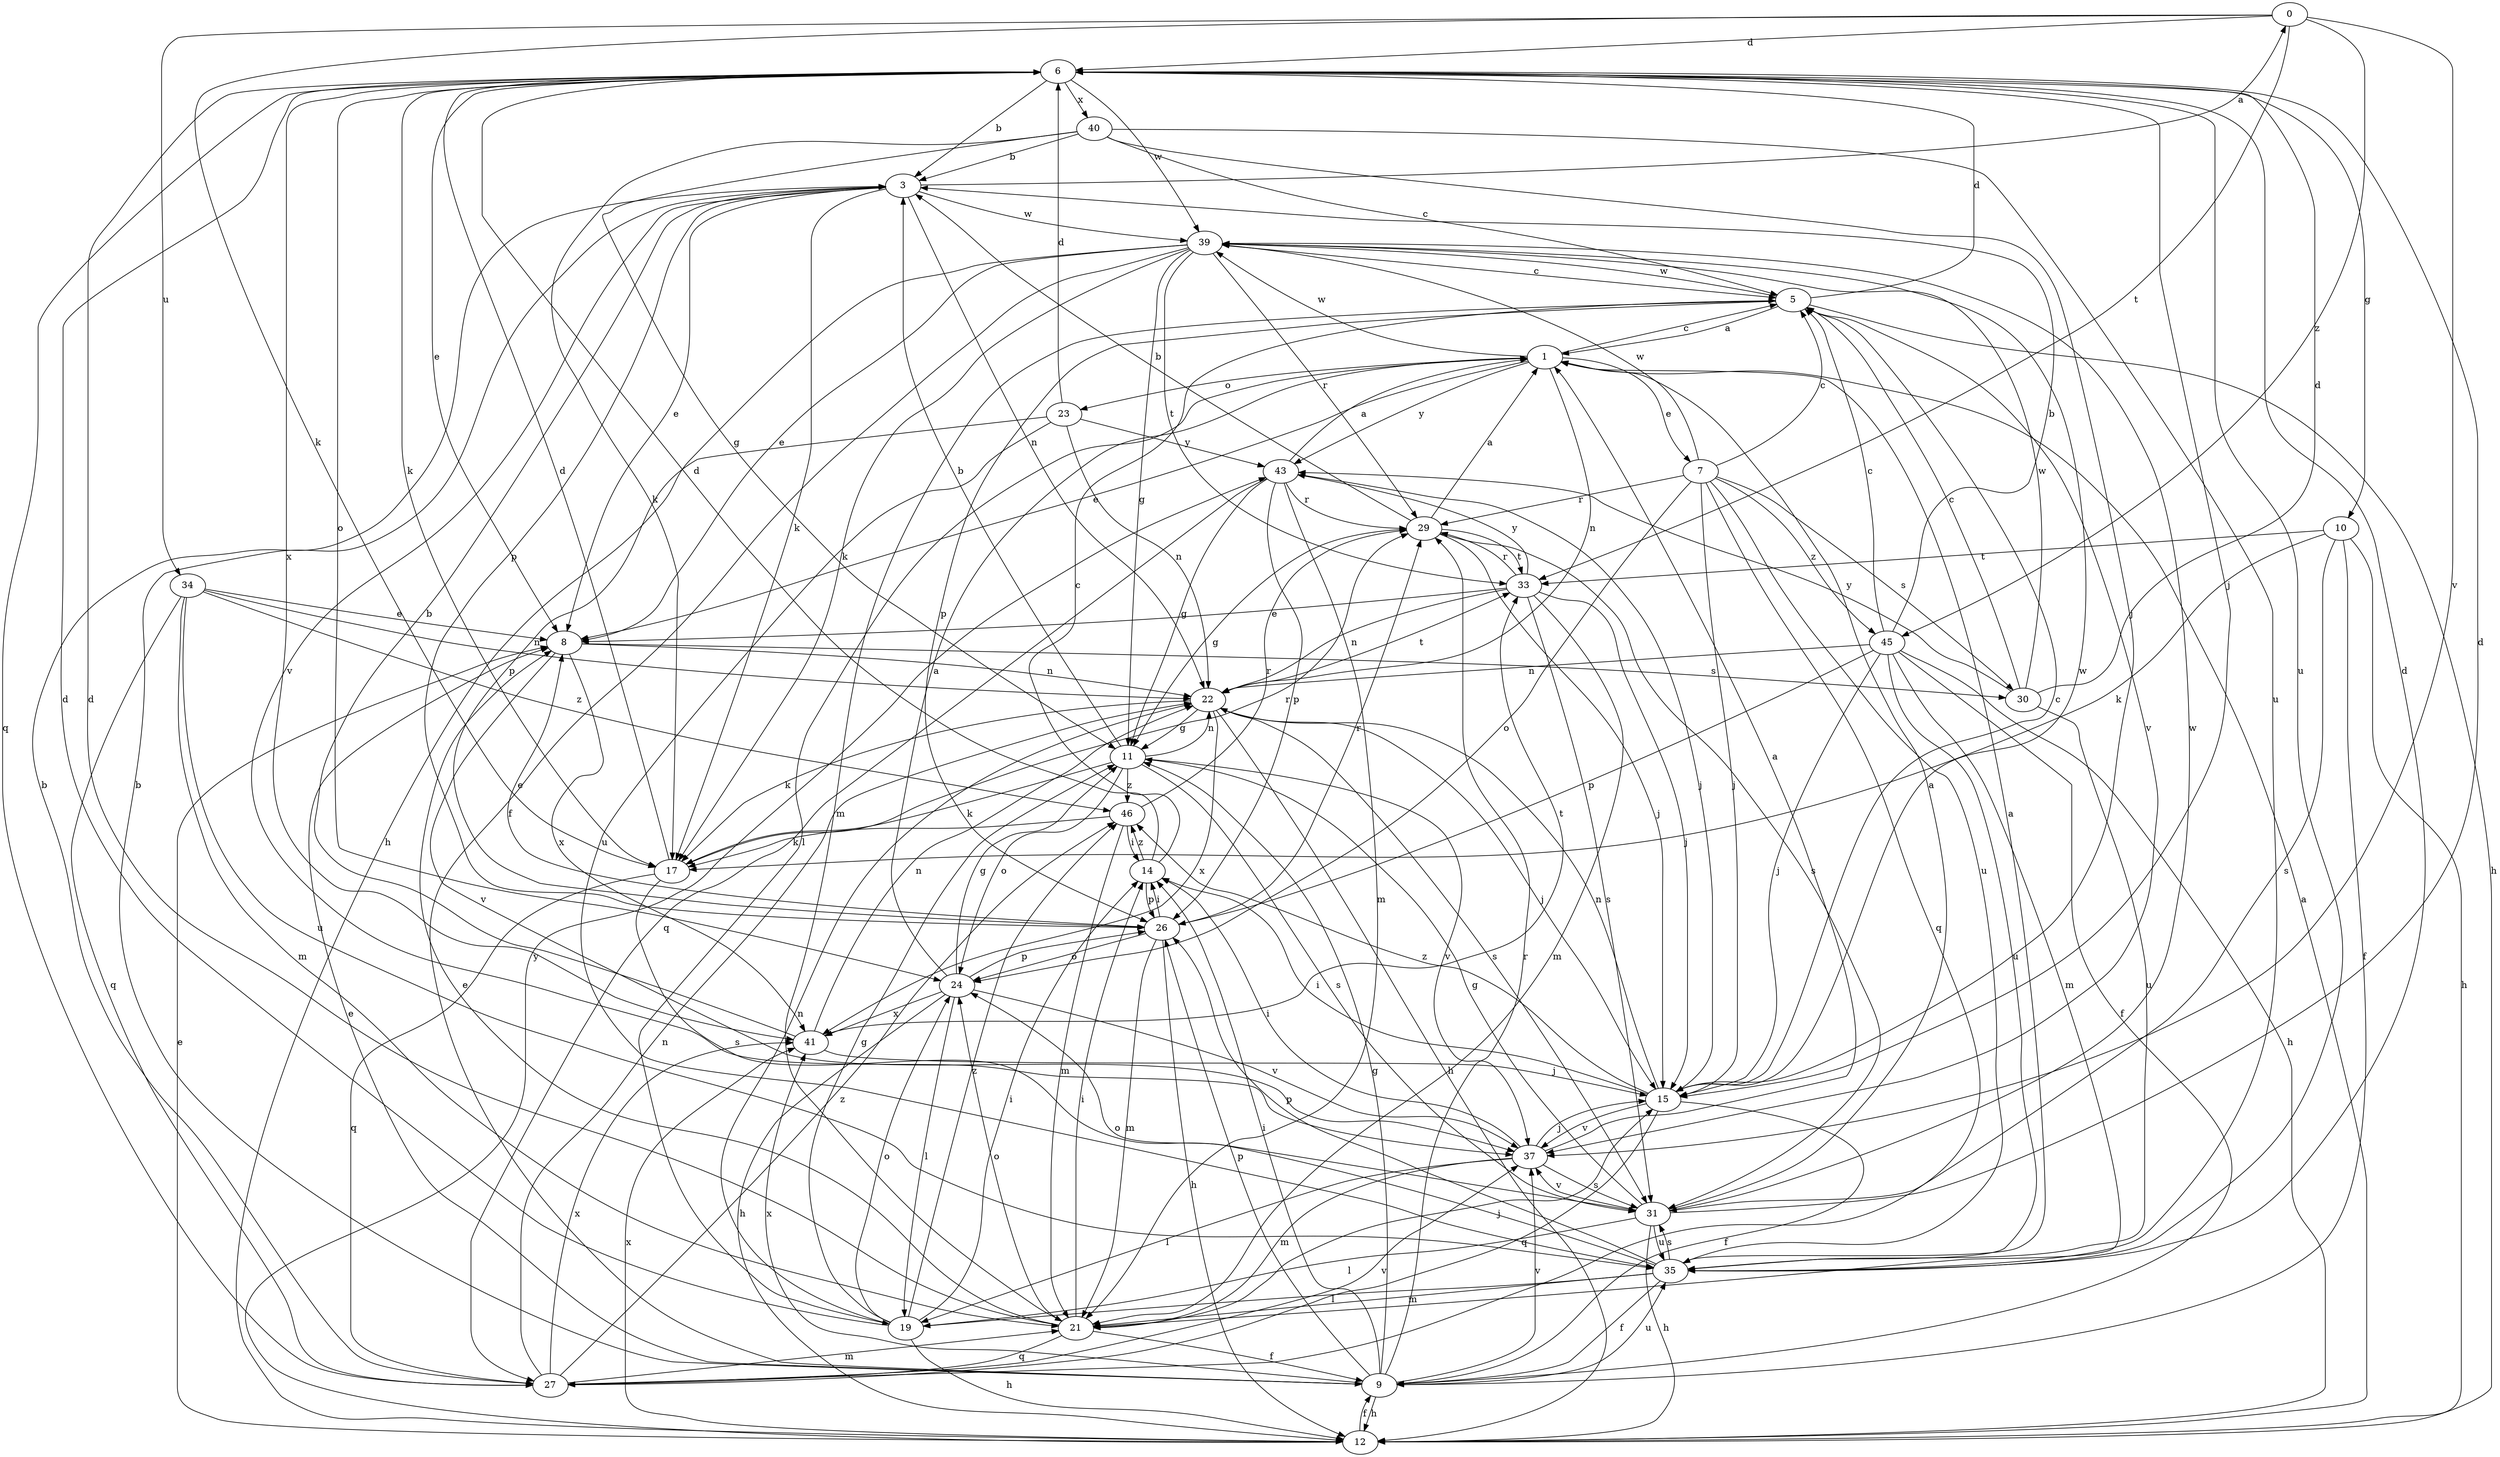 strict digraph  {
0;
1;
3;
5;
6;
7;
8;
9;
10;
11;
12;
14;
15;
17;
19;
21;
22;
23;
24;
26;
27;
29;
30;
31;
33;
34;
35;
37;
39;
40;
41;
43;
45;
46;
0 -> 6  [label=d];
0 -> 17  [label=k];
0 -> 33  [label=t];
0 -> 34  [label=u];
0 -> 37  [label=v];
0 -> 45  [label=z];
1 -> 5  [label=c];
1 -> 7  [label=e];
1 -> 8  [label=e];
1 -> 19  [label=l];
1 -> 22  [label=n];
1 -> 23  [label=o];
1 -> 39  [label=w];
1 -> 43  [label=y];
3 -> 0  [label=a];
3 -> 8  [label=e];
3 -> 17  [label=k];
3 -> 22  [label=n];
3 -> 26  [label=p];
3 -> 37  [label=v];
3 -> 39  [label=w];
5 -> 1  [label=a];
5 -> 6  [label=d];
5 -> 12  [label=h];
5 -> 21  [label=m];
5 -> 26  [label=p];
5 -> 37  [label=v];
5 -> 39  [label=w];
6 -> 3  [label=b];
6 -> 8  [label=e];
6 -> 10  [label=g];
6 -> 15  [label=j];
6 -> 17  [label=k];
6 -> 24  [label=o];
6 -> 27  [label=q];
6 -> 35  [label=u];
6 -> 39  [label=w];
6 -> 40  [label=x];
6 -> 41  [label=x];
7 -> 5  [label=c];
7 -> 15  [label=j];
7 -> 24  [label=o];
7 -> 27  [label=q];
7 -> 29  [label=r];
7 -> 30  [label=s];
7 -> 35  [label=u];
7 -> 39  [label=w];
7 -> 45  [label=z];
8 -> 22  [label=n];
8 -> 30  [label=s];
8 -> 37  [label=v];
8 -> 41  [label=x];
9 -> 3  [label=b];
9 -> 8  [label=e];
9 -> 11  [label=g];
9 -> 12  [label=h];
9 -> 14  [label=i];
9 -> 26  [label=p];
9 -> 29  [label=r];
9 -> 35  [label=u];
9 -> 37  [label=v];
9 -> 41  [label=x];
10 -> 9  [label=f];
10 -> 12  [label=h];
10 -> 17  [label=k];
10 -> 31  [label=s];
10 -> 33  [label=t];
11 -> 3  [label=b];
11 -> 17  [label=k];
11 -> 22  [label=n];
11 -> 24  [label=o];
11 -> 31  [label=s];
11 -> 37  [label=v];
11 -> 46  [label=z];
12 -> 1  [label=a];
12 -> 8  [label=e];
12 -> 9  [label=f];
12 -> 41  [label=x];
12 -> 43  [label=y];
14 -> 5  [label=c];
14 -> 6  [label=d];
14 -> 26  [label=p];
14 -> 46  [label=z];
15 -> 5  [label=c];
15 -> 9  [label=f];
15 -> 14  [label=i];
15 -> 22  [label=n];
15 -> 27  [label=q];
15 -> 37  [label=v];
15 -> 39  [label=w];
15 -> 46  [label=z];
17 -> 6  [label=d];
17 -> 27  [label=q];
17 -> 29  [label=r];
17 -> 31  [label=s];
19 -> 6  [label=d];
19 -> 11  [label=g];
19 -> 12  [label=h];
19 -> 14  [label=i];
19 -> 22  [label=n];
19 -> 24  [label=o];
19 -> 46  [label=z];
21 -> 6  [label=d];
21 -> 8  [label=e];
21 -> 9  [label=f];
21 -> 14  [label=i];
21 -> 15  [label=j];
21 -> 24  [label=o];
21 -> 27  [label=q];
22 -> 11  [label=g];
22 -> 12  [label=h];
22 -> 15  [label=j];
22 -> 17  [label=k];
22 -> 31  [label=s];
22 -> 33  [label=t];
22 -> 41  [label=x];
23 -> 6  [label=d];
23 -> 22  [label=n];
23 -> 26  [label=p];
23 -> 35  [label=u];
23 -> 43  [label=y];
24 -> 1  [label=a];
24 -> 11  [label=g];
24 -> 12  [label=h];
24 -> 19  [label=l];
24 -> 26  [label=p];
24 -> 37  [label=v];
24 -> 41  [label=x];
26 -> 8  [label=e];
26 -> 12  [label=h];
26 -> 14  [label=i];
26 -> 21  [label=m];
26 -> 24  [label=o];
26 -> 29  [label=r];
27 -> 3  [label=b];
27 -> 21  [label=m];
27 -> 22  [label=n];
27 -> 37  [label=v];
27 -> 41  [label=x];
27 -> 46  [label=z];
29 -> 1  [label=a];
29 -> 3  [label=b];
29 -> 11  [label=g];
29 -> 15  [label=j];
29 -> 31  [label=s];
29 -> 33  [label=t];
30 -> 5  [label=c];
30 -> 6  [label=d];
30 -> 35  [label=u];
30 -> 39  [label=w];
30 -> 43  [label=y];
31 -> 1  [label=a];
31 -> 6  [label=d];
31 -> 11  [label=g];
31 -> 12  [label=h];
31 -> 19  [label=l];
31 -> 35  [label=u];
31 -> 37  [label=v];
31 -> 39  [label=w];
33 -> 8  [label=e];
33 -> 15  [label=j];
33 -> 21  [label=m];
33 -> 22  [label=n];
33 -> 29  [label=r];
33 -> 31  [label=s];
33 -> 43  [label=y];
34 -> 8  [label=e];
34 -> 21  [label=m];
34 -> 22  [label=n];
34 -> 27  [label=q];
34 -> 35  [label=u];
34 -> 46  [label=z];
35 -> 1  [label=a];
35 -> 6  [label=d];
35 -> 9  [label=f];
35 -> 19  [label=l];
35 -> 21  [label=m];
35 -> 24  [label=o];
35 -> 26  [label=p];
35 -> 31  [label=s];
37 -> 1  [label=a];
37 -> 14  [label=i];
37 -> 15  [label=j];
37 -> 19  [label=l];
37 -> 21  [label=m];
37 -> 31  [label=s];
39 -> 5  [label=c];
39 -> 8  [label=e];
39 -> 9  [label=f];
39 -> 11  [label=g];
39 -> 12  [label=h];
39 -> 17  [label=k];
39 -> 29  [label=r];
39 -> 33  [label=t];
40 -> 3  [label=b];
40 -> 5  [label=c];
40 -> 11  [label=g];
40 -> 15  [label=j];
40 -> 17  [label=k];
40 -> 35  [label=u];
41 -> 3  [label=b];
41 -> 15  [label=j];
41 -> 22  [label=n];
41 -> 33  [label=t];
43 -> 1  [label=a];
43 -> 11  [label=g];
43 -> 15  [label=j];
43 -> 21  [label=m];
43 -> 26  [label=p];
43 -> 27  [label=q];
43 -> 29  [label=r];
45 -> 3  [label=b];
45 -> 5  [label=c];
45 -> 9  [label=f];
45 -> 12  [label=h];
45 -> 15  [label=j];
45 -> 21  [label=m];
45 -> 22  [label=n];
45 -> 26  [label=p];
45 -> 35  [label=u];
46 -> 14  [label=i];
46 -> 17  [label=k];
46 -> 21  [label=m];
46 -> 29  [label=r];
}
